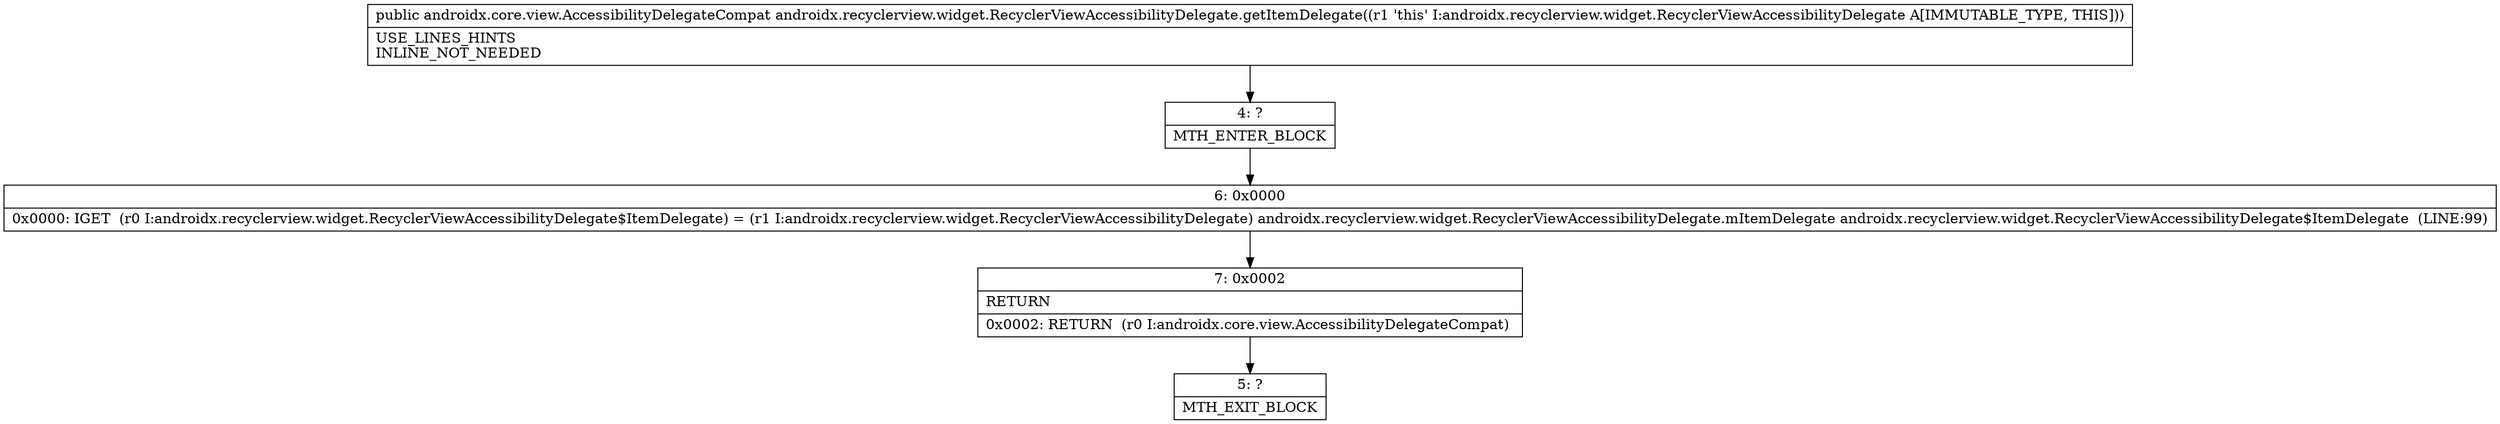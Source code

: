 digraph "CFG forandroidx.recyclerview.widget.RecyclerViewAccessibilityDelegate.getItemDelegate()Landroidx\/core\/view\/AccessibilityDelegateCompat;" {
Node_4 [shape=record,label="{4\:\ ?|MTH_ENTER_BLOCK\l}"];
Node_6 [shape=record,label="{6\:\ 0x0000|0x0000: IGET  (r0 I:androidx.recyclerview.widget.RecyclerViewAccessibilityDelegate$ItemDelegate) = (r1 I:androidx.recyclerview.widget.RecyclerViewAccessibilityDelegate) androidx.recyclerview.widget.RecyclerViewAccessibilityDelegate.mItemDelegate androidx.recyclerview.widget.RecyclerViewAccessibilityDelegate$ItemDelegate  (LINE:99)\l}"];
Node_7 [shape=record,label="{7\:\ 0x0002|RETURN\l|0x0002: RETURN  (r0 I:androidx.core.view.AccessibilityDelegateCompat) \l}"];
Node_5 [shape=record,label="{5\:\ ?|MTH_EXIT_BLOCK\l}"];
MethodNode[shape=record,label="{public androidx.core.view.AccessibilityDelegateCompat androidx.recyclerview.widget.RecyclerViewAccessibilityDelegate.getItemDelegate((r1 'this' I:androidx.recyclerview.widget.RecyclerViewAccessibilityDelegate A[IMMUTABLE_TYPE, THIS]))  | USE_LINES_HINTS\lINLINE_NOT_NEEDED\l}"];
MethodNode -> Node_4;Node_4 -> Node_6;
Node_6 -> Node_7;
Node_7 -> Node_5;
}

